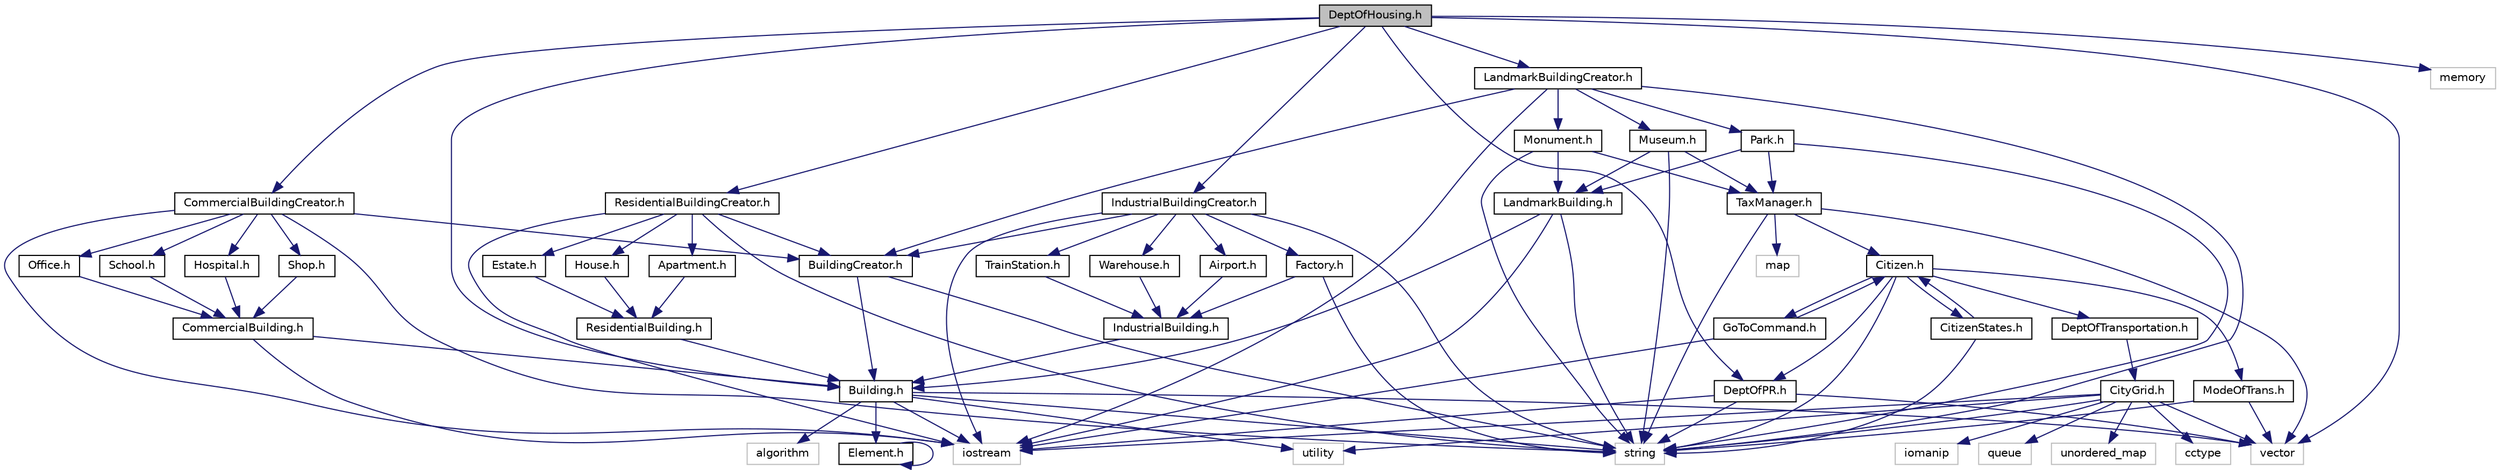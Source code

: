 digraph "DeptOfHousing.h"
{
 // LATEX_PDF_SIZE
  edge [fontname="Helvetica",fontsize="10",labelfontname="Helvetica",labelfontsize="10"];
  node [fontname="Helvetica",fontsize="10",shape=record];
  Node1 [label="DeptOfHousing.h",height=0.2,width=0.4,color="black", fillcolor="grey75", style="filled", fontcolor="black",tooltip=" "];
  Node1 -> Node2 [color="midnightblue",fontsize="10",style="solid"];
  Node2 [label="Building.h",height=0.2,width=0.4,color="black", fillcolor="white", style="filled",URL="$Building_8h.html",tooltip="Declaration of the Building class."];
  Node2 -> Node3 [color="midnightblue",fontsize="10",style="solid"];
  Node3 [label="string",height=0.2,width=0.4,color="grey75", fillcolor="white", style="filled",tooltip=" "];
  Node2 -> Node4 [color="midnightblue",fontsize="10",style="solid"];
  Node4 [label="vector",height=0.2,width=0.4,color="grey75", fillcolor="white", style="filled",tooltip=" "];
  Node2 -> Node5 [color="midnightblue",fontsize="10",style="solid"];
  Node5 [label="iostream",height=0.2,width=0.4,color="grey75", fillcolor="white", style="filled",tooltip=" "];
  Node2 -> Node6 [color="midnightblue",fontsize="10",style="solid"];
  Node6 [label="utility",height=0.2,width=0.4,color="grey75", fillcolor="white", style="filled",tooltip=" "];
  Node2 -> Node7 [color="midnightblue",fontsize="10",style="solid"];
  Node7 [label="algorithm",height=0.2,width=0.4,color="grey75", fillcolor="white", style="filled",tooltip=" "];
  Node2 -> Node8 [color="midnightblue",fontsize="10",style="solid"];
  Node8 [label="Element.h",height=0.2,width=0.4,color="black", fillcolor="white", style="filled",URL="$Element_8h.html",tooltip=" "];
  Node8 -> Node8 [color="midnightblue",fontsize="10",style="solid"];
  Node1 -> Node9 [color="midnightblue",fontsize="10",style="solid"];
  Node9 [label="ResidentialBuildingCreator.h",height=0.2,width=0.4,color="black", fillcolor="white", style="filled",URL="$ResidentialBuildingCreator_8h.html",tooltip="Defines the ResidentialBuildingCreator class for creating residential buildings."];
  Node9 -> Node3 [color="midnightblue",fontsize="10",style="solid"];
  Node9 -> Node5 [color="midnightblue",fontsize="10",style="solid"];
  Node9 -> Node10 [color="midnightblue",fontsize="10",style="solid"];
  Node10 [label="BuildingCreator.h",height=0.2,width=0.4,color="black", fillcolor="white", style="filled",URL="$BuildingCreator_8h.html",tooltip="Defines the BuildingCreator interface for creating buildings."];
  Node10 -> Node3 [color="midnightblue",fontsize="10",style="solid"];
  Node10 -> Node2 [color="midnightblue",fontsize="10",style="solid"];
  Node9 -> Node11 [color="midnightblue",fontsize="10",style="solid"];
  Node11 [label="House.h",height=0.2,width=0.4,color="black", fillcolor="white", style="filled",URL="$House_8h.html",tooltip="Declaration of the House class, a concrete residential building type."];
  Node11 -> Node12 [color="midnightblue",fontsize="10",style="solid"];
  Node12 [label="ResidentialBuilding.h",height=0.2,width=0.4,color="black", fillcolor="white", style="filled",URL="$ResidentialBuilding_8h.html",tooltip="Defines the ResidentialBuilding class, an abstract class for residential buildings."];
  Node12 -> Node2 [color="midnightblue",fontsize="10",style="solid"];
  Node9 -> Node13 [color="midnightblue",fontsize="10",style="solid"];
  Node13 [label="Apartment.h",height=0.2,width=0.4,color="black", fillcolor="white", style="filled",URL="$Apartment_8h.html",tooltip="Declaration of the Apartment class, representing a multi-unit residential building."];
  Node13 -> Node12 [color="midnightblue",fontsize="10",style="solid"];
  Node9 -> Node14 [color="midnightblue",fontsize="10",style="solid"];
  Node14 [label="Estate.h",height=0.2,width=0.4,color="black", fillcolor="white", style="filled",URL="$Estate_8h.html",tooltip="Declaration of the Estate class, representing a luxury residential estate."];
  Node14 -> Node12 [color="midnightblue",fontsize="10",style="solid"];
  Node1 -> Node15 [color="midnightblue",fontsize="10",style="solid"];
  Node15 [label="CommercialBuildingCreator.h",height=0.2,width=0.4,color="black", fillcolor="white", style="filled",URL="$CommercialBuildingCreator_8h.html",tooltip="Declaration of the CommercialBuildingCreator class for commercial building creation."];
  Node15 -> Node3 [color="midnightblue",fontsize="10",style="solid"];
  Node15 -> Node5 [color="midnightblue",fontsize="10",style="solid"];
  Node15 -> Node10 [color="midnightblue",fontsize="10",style="solid"];
  Node15 -> Node16 [color="midnightblue",fontsize="10",style="solid"];
  Node16 [label="Shop.h",height=0.2,width=0.4,color="black", fillcolor="white", style="filled",URL="$Shop_8h.html",tooltip="Declaration of the Shop class."];
  Node16 -> Node17 [color="midnightblue",fontsize="10",style="solid"];
  Node17 [label="CommercialBuilding.h",height=0.2,width=0.4,color="black", fillcolor="white", style="filled",URL="$CommercialBuilding_8h.html",tooltip="Declaration of the CommercialBuilding class."];
  Node17 -> Node2 [color="midnightblue",fontsize="10",style="solid"];
  Node17 -> Node5 [color="midnightblue",fontsize="10",style="solid"];
  Node15 -> Node18 [color="midnightblue",fontsize="10",style="solid"];
  Node18 [label="Office.h",height=0.2,width=0.4,color="black", fillcolor="white", style="filled",URL="$Office_8h.html",tooltip="Declaration of the Office class."];
  Node18 -> Node17 [color="midnightblue",fontsize="10",style="solid"];
  Node15 -> Node19 [color="midnightblue",fontsize="10",style="solid"];
  Node19 [label="School.h",height=0.2,width=0.4,color="black", fillcolor="white", style="filled",URL="$School_8h.html",tooltip="Declaration of the School class."];
  Node19 -> Node17 [color="midnightblue",fontsize="10",style="solid"];
  Node15 -> Node20 [color="midnightblue",fontsize="10",style="solid"];
  Node20 [label="Hospital.h",height=0.2,width=0.4,color="black", fillcolor="white", style="filled",URL="$Hospital_8h.html",tooltip="Declaration of the Hospital class."];
  Node20 -> Node17 [color="midnightblue",fontsize="10",style="solid"];
  Node1 -> Node21 [color="midnightblue",fontsize="10",style="solid"];
  Node21 [label="IndustrialBuildingCreator.h",height=0.2,width=0.4,color="black", fillcolor="white", style="filled",URL="$IndustrialBuildingCreator_8h.html",tooltip="Defines the IndustrialBuildingCreator class for creating industrial buildings."];
  Node21 -> Node3 [color="midnightblue",fontsize="10",style="solid"];
  Node21 -> Node5 [color="midnightblue",fontsize="10",style="solid"];
  Node21 -> Node10 [color="midnightblue",fontsize="10",style="solid"];
  Node21 -> Node22 [color="midnightblue",fontsize="10",style="solid"];
  Node22 [label="Factory.h",height=0.2,width=0.4,color="black", fillcolor="white", style="filled",URL="$Factory_8h.html",tooltip="Declaration of the Factory class."];
  Node22 -> Node23 [color="midnightblue",fontsize="10",style="solid"];
  Node23 [label="IndustrialBuilding.h",height=0.2,width=0.4,color="black", fillcolor="white", style="filled",URL="$IndustrialBuilding_8h.html",tooltip="Defines the IndustrialBuilding class, an abstract class for industrial buildings."];
  Node23 -> Node2 [color="midnightblue",fontsize="10",style="solid"];
  Node22 -> Node3 [color="midnightblue",fontsize="10",style="solid"];
  Node21 -> Node24 [color="midnightblue",fontsize="10",style="solid"];
  Node24 [label="Warehouse.h",height=0.2,width=0.4,color="black", fillcolor="white", style="filled",URL="$Warehouse_8h.html",tooltip=" "];
  Node24 -> Node23 [color="midnightblue",fontsize="10",style="solid"];
  Node21 -> Node25 [color="midnightblue",fontsize="10",style="solid"];
  Node25 [label="Airport.h",height=0.2,width=0.4,color="black", fillcolor="white", style="filled",URL="$Airport_8h.html",tooltip=" "];
  Node25 -> Node23 [color="midnightblue",fontsize="10",style="solid"];
  Node21 -> Node26 [color="midnightblue",fontsize="10",style="solid"];
  Node26 [label="TrainStation.h",height=0.2,width=0.4,color="black", fillcolor="white", style="filled",URL="$TrainStation_8h.html",tooltip=" "];
  Node26 -> Node23 [color="midnightblue",fontsize="10",style="solid"];
  Node1 -> Node27 [color="midnightblue",fontsize="10",style="solid"];
  Node27 [label="LandmarkBuildingCreator.h",height=0.2,width=0.4,color="black", fillcolor="white", style="filled",URL="$LandmarkBuildingCreator_8h.html",tooltip="Defines the LandmarkBuildingCreator class for creating landmark buildings."];
  Node27 -> Node3 [color="midnightblue",fontsize="10",style="solid"];
  Node27 -> Node5 [color="midnightblue",fontsize="10",style="solid"];
  Node27 -> Node10 [color="midnightblue",fontsize="10",style="solid"];
  Node27 -> Node28 [color="midnightblue",fontsize="10",style="solid"];
  Node28 [label="Park.h",height=0.2,width=0.4,color="black", fillcolor="white", style="filled",URL="$Park_8h.html",tooltip=" "];
  Node28 -> Node29 [color="midnightblue",fontsize="10",style="solid"];
  Node29 [label="LandmarkBuilding.h",height=0.2,width=0.4,color="black", fillcolor="white", style="filled",URL="$LandmarkBuilding_8h.html",tooltip="Declaration of the LandmarkBuilding class representing landmark buildings."];
  Node29 -> Node2 [color="midnightblue",fontsize="10",style="solid"];
  Node29 -> Node5 [color="midnightblue",fontsize="10",style="solid"];
  Node29 -> Node3 [color="midnightblue",fontsize="10",style="solid"];
  Node28 -> Node30 [color="midnightblue",fontsize="10",style="solid"];
  Node30 [label="TaxManager.h",height=0.2,width=0.4,color="black", fillcolor="white", style="filled",URL="$TaxManager_8h.html",tooltip=" "];
  Node30 -> Node31 [color="midnightblue",fontsize="10",style="solid"];
  Node31 [label="map",height=0.2,width=0.4,color="grey75", fillcolor="white", style="filled",tooltip=" "];
  Node30 -> Node4 [color="midnightblue",fontsize="10",style="solid"];
  Node30 -> Node3 [color="midnightblue",fontsize="10",style="solid"];
  Node30 -> Node32 [color="midnightblue",fontsize="10",style="solid"];
  Node32 [label="Citizen.h",height=0.2,width=0.4,color="black", fillcolor="white", style="filled",URL="$Citizen_8h.html",tooltip="Declaration of the Citizen class representing a citizen in the simulation."];
  Node32 -> Node3 [color="midnightblue",fontsize="10",style="solid"];
  Node32 -> Node33 [color="midnightblue",fontsize="10",style="solid"];
  Node33 [label="ModeOfTrans.h",height=0.2,width=0.4,color="black", fillcolor="white", style="filled",URL="$ModeOfTrans_8h.html",tooltip="Declaration of the ModeOfTrans abstract class representing transport modes."];
  Node33 -> Node3 [color="midnightblue",fontsize="10",style="solid"];
  Node33 -> Node4 [color="midnightblue",fontsize="10",style="solid"];
  Node32 -> Node34 [color="midnightblue",fontsize="10",style="solid"];
  Node34 [label="CitizenStates.h",height=0.2,width=0.4,color="black", fillcolor="white", style="filled",URL="$CitizenStates_8h.html",tooltip=" "];
  Node34 -> Node3 [color="midnightblue",fontsize="10",style="solid"];
  Node34 -> Node32 [color="midnightblue",fontsize="10",style="solid"];
  Node32 -> Node35 [color="midnightblue",fontsize="10",style="solid"];
  Node35 [label="GoToCommand.h",height=0.2,width=0.4,color="black", fillcolor="white", style="filled",URL="$GoToCommand_8h.html",tooltip=" "];
  Node35 -> Node32 [color="midnightblue",fontsize="10",style="solid"];
  Node35 -> Node5 [color="midnightblue",fontsize="10",style="solid"];
  Node32 -> Node36 [color="midnightblue",fontsize="10",style="solid"];
  Node36 [label="DeptOfPR.h",height=0.2,width=0.4,color="black", fillcolor="white", style="filled",URL="$DeptOfPR_8h.html",tooltip=" "];
  Node36 -> Node4 [color="midnightblue",fontsize="10",style="solid"];
  Node36 -> Node5 [color="midnightblue",fontsize="10",style="solid"];
  Node36 -> Node3 [color="midnightblue",fontsize="10",style="solid"];
  Node32 -> Node37 [color="midnightblue",fontsize="10",style="solid"];
  Node37 [label="DeptOfTransportation.h",height=0.2,width=0.4,color="black", fillcolor="white", style="filled",URL="$DeptOfTransportation_8h.html",tooltip="Declaration of the CityGrid class."];
  Node37 -> Node38 [color="midnightblue",fontsize="10",style="solid"];
  Node38 [label="CityGrid.h",height=0.2,width=0.4,color="black", fillcolor="white", style="filled",URL="$CityGrid_8h.html",tooltip="Declaration of the CityGrid class."];
  Node38 -> Node4 [color="midnightblue",fontsize="10",style="solid"];
  Node38 -> Node5 [color="midnightblue",fontsize="10",style="solid"];
  Node38 -> Node3 [color="midnightblue",fontsize="10",style="solid"];
  Node38 -> Node39 [color="midnightblue",fontsize="10",style="solid"];
  Node39 [label="cctype",height=0.2,width=0.4,color="grey75", fillcolor="white", style="filled",tooltip=" "];
  Node38 -> Node40 [color="midnightblue",fontsize="10",style="solid"];
  Node40 [label="iomanip",height=0.2,width=0.4,color="grey75", fillcolor="white", style="filled",tooltip=" "];
  Node38 -> Node41 [color="midnightblue",fontsize="10",style="solid"];
  Node41 [label="queue",height=0.2,width=0.4,color="grey75", fillcolor="white", style="filled",tooltip=" "];
  Node38 -> Node42 [color="midnightblue",fontsize="10",style="solid"];
  Node42 [label="unordered_map",height=0.2,width=0.4,color="grey75", fillcolor="white", style="filled",tooltip=" "];
  Node38 -> Node6 [color="midnightblue",fontsize="10",style="solid"];
  Node28 -> Node3 [color="midnightblue",fontsize="10",style="solid"];
  Node27 -> Node43 [color="midnightblue",fontsize="10",style="solid"];
  Node43 [label="Monument.h",height=0.2,width=0.4,color="black", fillcolor="white", style="filled",URL="$Monument_8h.html",tooltip=" "];
  Node43 -> Node29 [color="midnightblue",fontsize="10",style="solid"];
  Node43 -> Node30 [color="midnightblue",fontsize="10",style="solid"];
  Node43 -> Node3 [color="midnightblue",fontsize="10",style="solid"];
  Node27 -> Node44 [color="midnightblue",fontsize="10",style="solid"];
  Node44 [label="Museum.h",height=0.2,width=0.4,color="black", fillcolor="white", style="filled",URL="$Museum_8h.html",tooltip=" "];
  Node44 -> Node29 [color="midnightblue",fontsize="10",style="solid"];
  Node44 -> Node30 [color="midnightblue",fontsize="10",style="solid"];
  Node44 -> Node3 [color="midnightblue",fontsize="10",style="solid"];
  Node1 -> Node36 [color="midnightblue",fontsize="10",style="solid"];
  Node1 -> Node4 [color="midnightblue",fontsize="10",style="solid"];
  Node1 -> Node45 [color="midnightblue",fontsize="10",style="solid"];
  Node45 [label="memory",height=0.2,width=0.4,color="grey75", fillcolor="white", style="filled",tooltip=" "];
}
